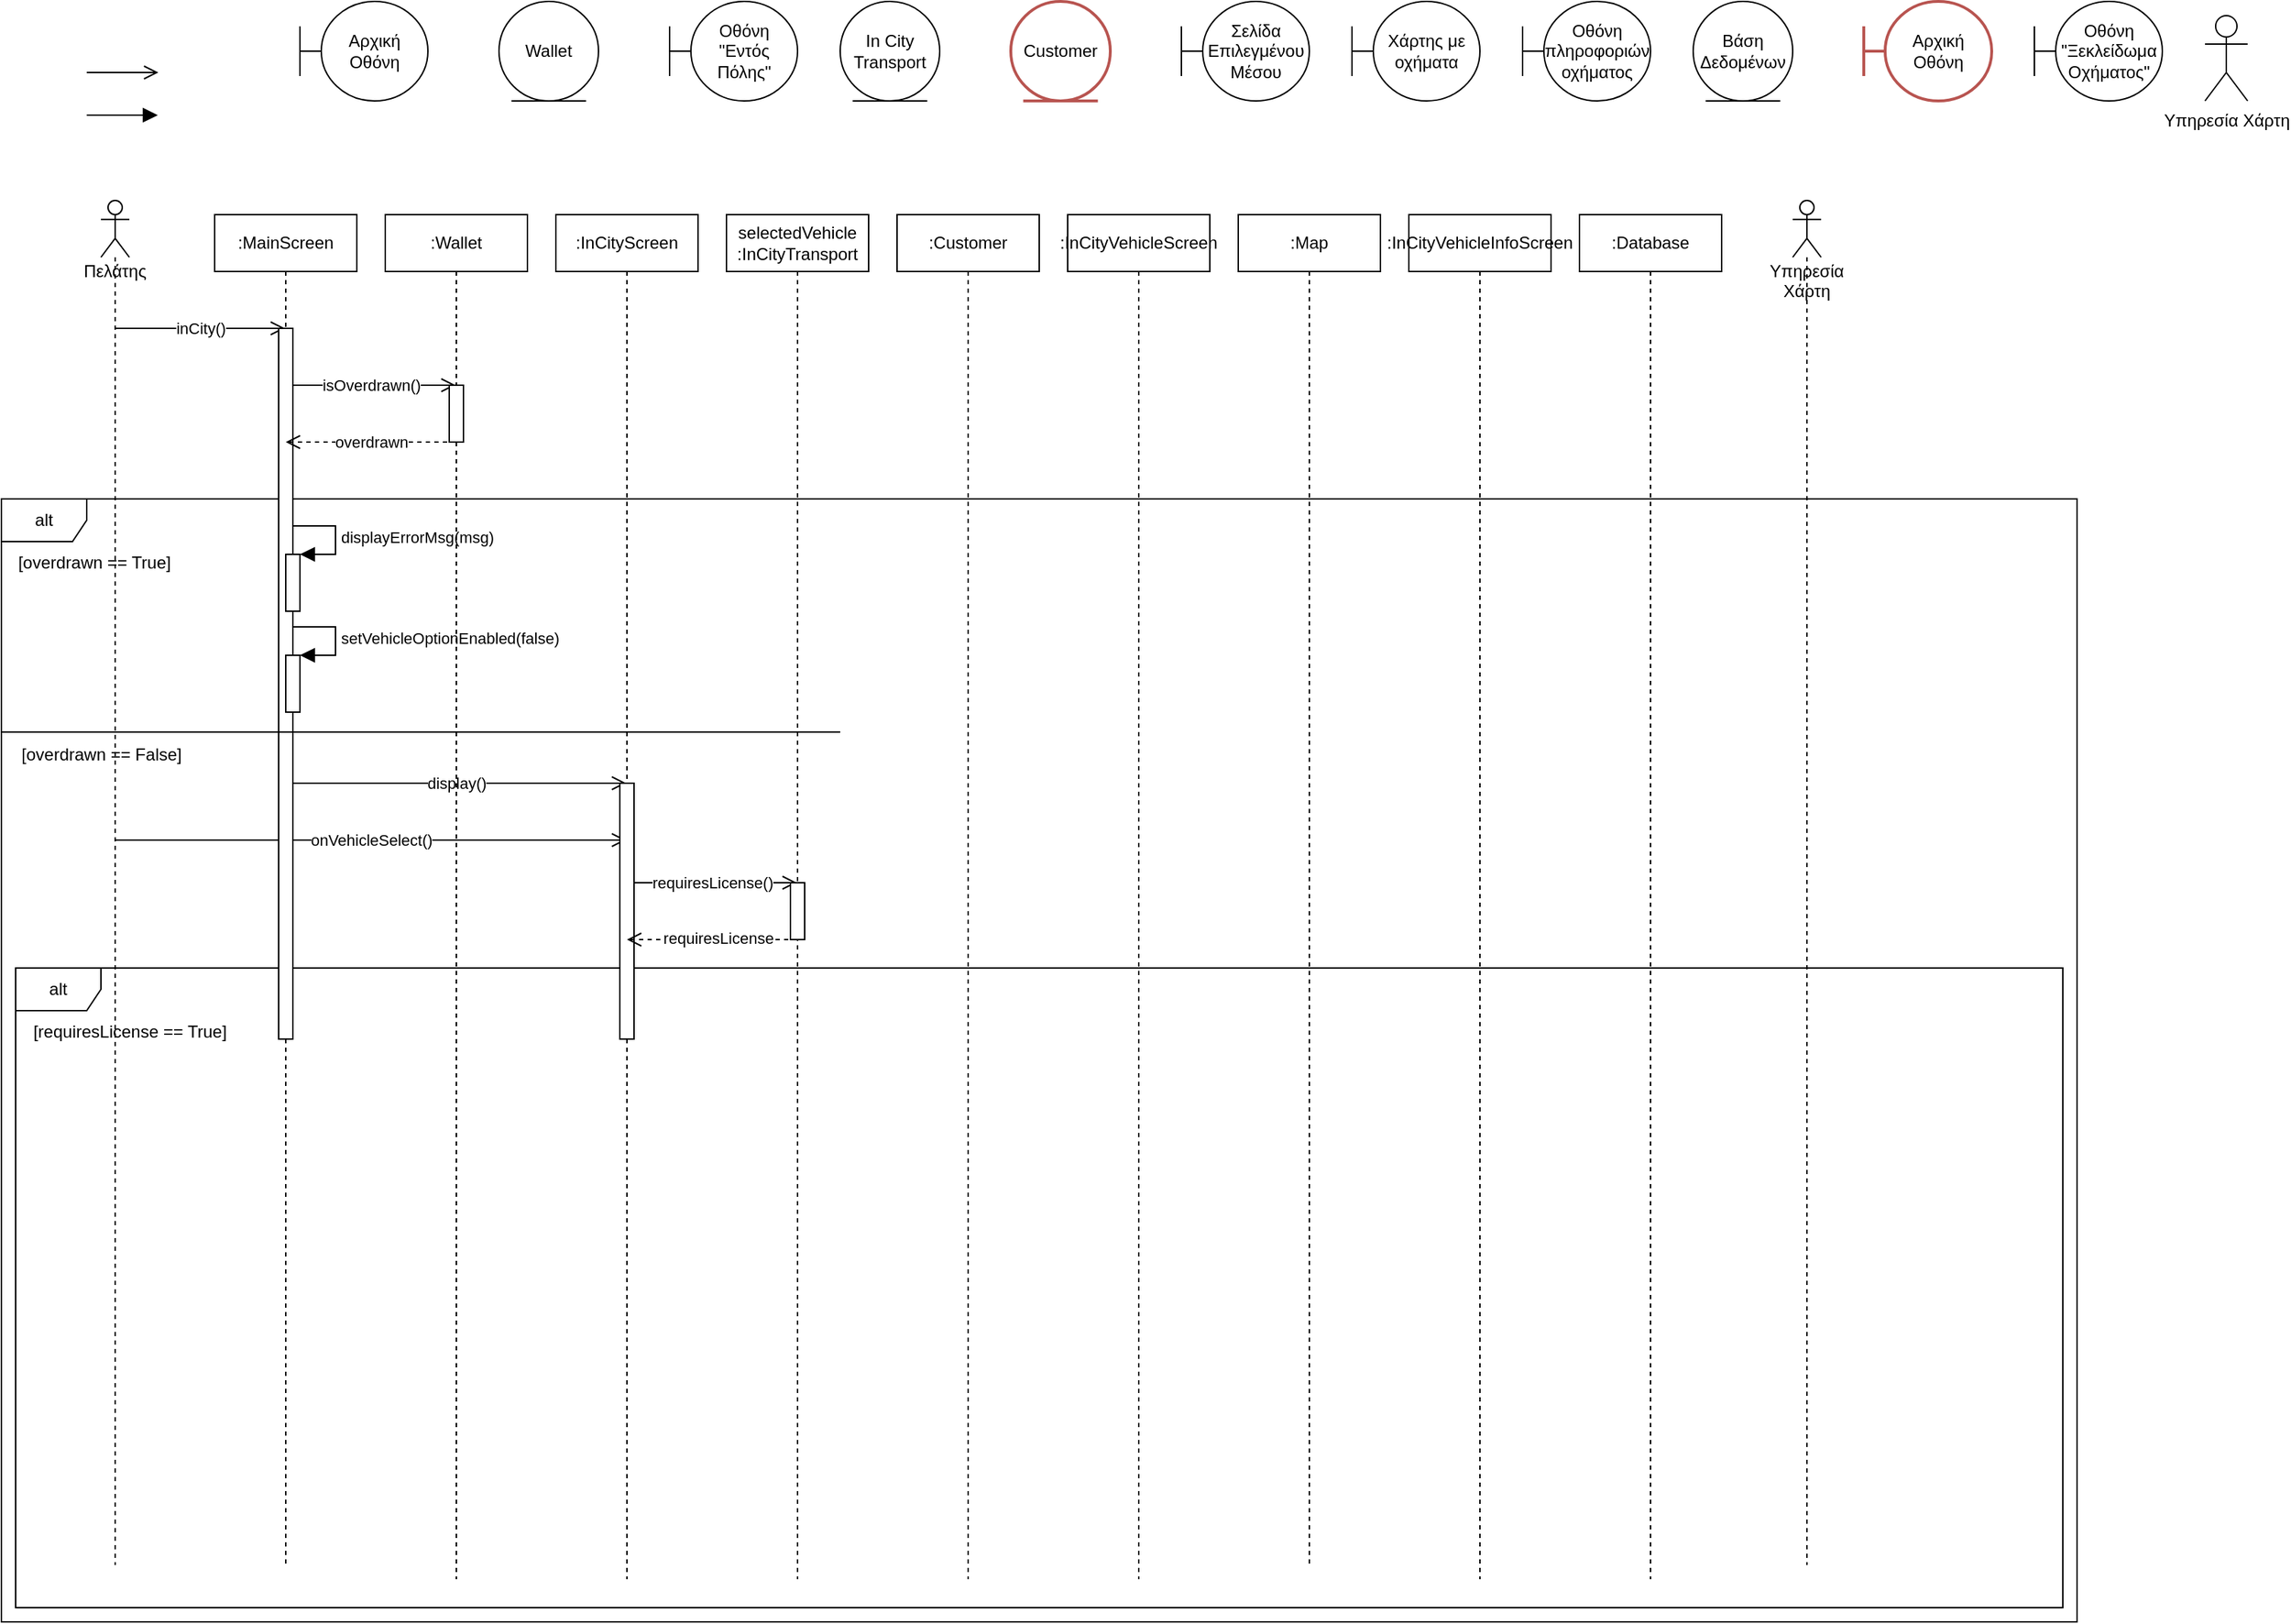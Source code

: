 <mxfile>
    <diagram id="I9YTbGuVgBh3_8I0MJiJ" name="Page-1">
        <mxGraphModel dx="1985" dy="1828" grid="0" gridSize="10" guides="1" tooltips="1" connect="1" arrows="1" fold="1" page="0" pageScale="1" pageWidth="850" pageHeight="1100" math="0" shadow="0">
            <root>
                <mxCell id="0"/>
                <mxCell id="1" parent="0"/>
                <mxCell id="48" value="alt" style="shape=umlFrame;whiteSpace=wrap;html=1;" vertex="1" parent="1">
                    <mxGeometry x="50" y="280" width="1460" height="790" as="geometry"/>
                </mxCell>
                <mxCell id="88" value="alt" style="shape=umlFrame;whiteSpace=wrap;html=1;" vertex="1" parent="1">
                    <mxGeometry x="60" y="610" width="1440" height="450" as="geometry"/>
                </mxCell>
                <mxCell id="40" value="inCity()" style="edgeStyle=none;html=1;endArrow=open;endFill=0;endSize=8;" edge="1" parent="1" source="2" target="16">
                    <mxGeometry relative="1" as="geometry">
                        <Array as="points">
                            <mxPoint x="170" y="160"/>
                        </Array>
                    </mxGeometry>
                </mxCell>
                <mxCell id="82" value="onVehicleSelect()" style="edgeStyle=none;html=1;endArrow=open;endFill=0;endSize=8;" edge="1" parent="1" source="2" target="18">
                    <mxGeometry relative="1" as="geometry">
                        <Array as="points">
                            <mxPoint x="310" y="520"/>
                        </Array>
                    </mxGeometry>
                </mxCell>
                <mxCell id="2" value="Πελάτης" style="shape=umlLifeline;participant=umlActor;perimeter=lifelinePerimeter;whiteSpace=wrap;html=1;container=1;collapsible=0;recursiveResize=0;verticalAlign=top;spacingTop=36;outlineConnect=0;" vertex="1" parent="1">
                    <mxGeometry x="120" y="70" width="20" height="960" as="geometry"/>
                </mxCell>
                <mxCell id="3" value="Αρχική Οθόνη" style="shape=umlBoundary;whiteSpace=wrap;html=1;" vertex="1" parent="1">
                    <mxGeometry x="260" y="-70" width="90" height="70" as="geometry"/>
                </mxCell>
                <mxCell id="4" value="Wallet" style="ellipse;shape=umlEntity;whiteSpace=wrap;html=1;" vertex="1" parent="1">
                    <mxGeometry x="400" y="-70" width="70" height="70" as="geometry"/>
                </mxCell>
                <mxCell id="5" value="Οθόνη &quot;Εντός Πόλης&quot;" style="shape=umlBoundary;whiteSpace=wrap;html=1;" vertex="1" parent="1">
                    <mxGeometry x="520" y="-70" width="90" height="70" as="geometry"/>
                </mxCell>
                <mxCell id="6" value="In City Transport" style="ellipse;shape=umlEntity;whiteSpace=wrap;html=1;fillColor=default;strokeColor=default;strokeWidth=1;" vertex="1" parent="1">
                    <mxGeometry x="640" y="-70" width="70" height="70" as="geometry"/>
                </mxCell>
                <mxCell id="7" value="Customer" style="ellipse;shape=umlEntity;whiteSpace=wrap;html=1;fillColor=none;strokeColor=#b85450;strokeWidth=2;" vertex="1" parent="1">
                    <mxGeometry x="760" y="-70" width="70" height="70" as="geometry"/>
                </mxCell>
                <mxCell id="8" value="Σελίδα Επιλεγμένου Μέσου" style="shape=umlBoundary;whiteSpace=wrap;html=1;" vertex="1" parent="1">
                    <mxGeometry x="880" y="-70" width="90" height="70" as="geometry"/>
                </mxCell>
                <mxCell id="10" value="Αρχική Οθόνη" style="shape=umlBoundary;whiteSpace=wrap;html=1;fillColor=none;strokeColor=#b85450;strokeWidth=2;" vertex="1" parent="1">
                    <mxGeometry x="1360" y="-70" width="90" height="70" as="geometry"/>
                </mxCell>
                <mxCell id="11" value="Υπηρεσία Χάρτη" style="shape=umlActor;verticalLabelPosition=bottom;verticalAlign=top;html=1;" vertex="1" parent="1">
                    <mxGeometry x="1600" y="-60" width="30" height="60" as="geometry"/>
                </mxCell>
                <mxCell id="12" value="Χάρτης με οχήματα" style="shape=umlBoundary;whiteSpace=wrap;html=1;" vertex="1" parent="1">
                    <mxGeometry x="1000" y="-70" width="90" height="70" as="geometry"/>
                </mxCell>
                <mxCell id="13" value="Οθόνη πληροφοριών οχήματος" style="shape=umlBoundary;whiteSpace=wrap;html=1;" vertex="1" parent="1">
                    <mxGeometry x="1120" y="-70" width="90" height="70" as="geometry"/>
                </mxCell>
                <mxCell id="14" value="Βάση Δεδομένων" style="ellipse;shape=umlEntity;whiteSpace=wrap;html=1;" vertex="1" parent="1">
                    <mxGeometry x="1240" y="-70" width="70" height="70" as="geometry"/>
                </mxCell>
                <mxCell id="15" value="Οθόνη &quot;Ξεκλείδωμα Οχήματος&quot;" style="shape=umlBoundary;whiteSpace=wrap;html=1;" vertex="1" parent="1">
                    <mxGeometry x="1480" y="-70" width="90" height="70" as="geometry"/>
                </mxCell>
                <mxCell id="41" value="isOverdrawn()" style="edgeStyle=none;html=1;endArrow=open;endFill=0;endSize=8;" edge="1" parent="1" source="16" target="17">
                    <mxGeometry relative="1" as="geometry">
                        <Array as="points">
                            <mxPoint x="330" y="200"/>
                        </Array>
                    </mxGeometry>
                </mxCell>
                <mxCell id="69" value="display()" style="edgeStyle=none;html=1;endArrow=open;endFill=0;endSize=8;" edge="1" parent="1" source="16" target="18">
                    <mxGeometry relative="1" as="geometry">
                        <Array as="points">
                            <mxPoint x="330" y="480"/>
                        </Array>
                    </mxGeometry>
                </mxCell>
                <mxCell id="16" value=":MainScreen" style="shape=umlLifeline;perimeter=lifelinePerimeter;whiteSpace=wrap;html=1;container=1;collapsible=0;recursiveResize=0;outlineConnect=0;" vertex="1" parent="1">
                    <mxGeometry x="200" y="80" width="100" height="950" as="geometry"/>
                </mxCell>
                <mxCell id="73" value="" style="html=1;points=[];perimeter=orthogonalPerimeter;" vertex="1" parent="16">
                    <mxGeometry x="45" y="80" width="10" height="500" as="geometry"/>
                </mxCell>
                <mxCell id="74" value="" style="html=1;points=[];perimeter=orthogonalPerimeter;" vertex="1" parent="16">
                    <mxGeometry x="50" y="239" width="10" height="40" as="geometry"/>
                </mxCell>
                <mxCell id="75" value="displayErrorMsg(msg)" style="edgeStyle=orthogonalEdgeStyle;html=1;align=left;spacingLeft=2;endArrow=block;rounded=0;entryX=1;entryY=0;endSize=8;" edge="1" target="74" parent="16">
                    <mxGeometry relative="1" as="geometry">
                        <mxPoint x="55" y="219" as="sourcePoint"/>
                        <Array as="points">
                            <mxPoint x="85" y="219"/>
                        </Array>
                    </mxGeometry>
                </mxCell>
                <mxCell id="76" value="" style="html=1;points=[];perimeter=orthogonalPerimeter;" vertex="1" parent="16">
                    <mxGeometry x="50" y="310" width="10" height="40" as="geometry"/>
                </mxCell>
                <mxCell id="77" value="setVehicleOptionEnabled(false)" style="edgeStyle=orthogonalEdgeStyle;html=1;align=left;spacingLeft=2;endArrow=block;rounded=0;entryX=1;entryY=0;endSize=8;" edge="1" target="76" parent="16">
                    <mxGeometry relative="1" as="geometry">
                        <mxPoint x="55" y="290" as="sourcePoint"/>
                        <Array as="points">
                            <mxPoint x="85" y="290"/>
                        </Array>
                    </mxGeometry>
                </mxCell>
                <mxCell id="47" value="overdrawn" style="edgeStyle=none;html=1;dashed=1;endArrow=open;endFill=0;endSize=8;" edge="1" parent="1" source="17">
                    <mxGeometry relative="1" as="geometry">
                        <mxPoint x="250" y="240" as="targetPoint"/>
                        <Array as="points">
                            <mxPoint x="330" y="240"/>
                        </Array>
                    </mxGeometry>
                </mxCell>
                <mxCell id="85" value="requiresLicense()" style="edgeStyle=none;html=1;endArrow=open;endFill=0;endSize=8;" edge="1" parent="1" source="18" target="19">
                    <mxGeometry relative="1" as="geometry">
                        <Array as="points">
                            <mxPoint x="560" y="550"/>
                        </Array>
                    </mxGeometry>
                </mxCell>
                <mxCell id="18" value=":InCityScreen" style="shape=umlLifeline;perimeter=lifelinePerimeter;whiteSpace=wrap;html=1;container=1;collapsible=0;recursiveResize=0;outlineConnect=0;" vertex="1" parent="1">
                    <mxGeometry x="440" y="80" width="100" height="960" as="geometry"/>
                </mxCell>
                <mxCell id="83" value="" style="html=1;points=[];perimeter=orthogonalPerimeter;" vertex="1" parent="18">
                    <mxGeometry x="45" y="400" width="10" height="180" as="geometry"/>
                </mxCell>
                <mxCell id="86" style="edgeStyle=none;html=1;endArrow=open;endFill=0;endSize=8;dashed=1;" edge="1" parent="1" source="19">
                    <mxGeometry relative="1" as="geometry">
                        <mxPoint x="490" y="590" as="targetPoint"/>
                        <Array as="points">
                            <mxPoint x="560" y="590"/>
                        </Array>
                    </mxGeometry>
                </mxCell>
                <mxCell id="87" value="requiresLicense" style="edgeLabel;html=1;align=center;verticalAlign=middle;resizable=0;points=[];" vertex="1" connectable="0" parent="86">
                    <mxGeometry x="-0.074" y="-1" relative="1" as="geometry">
                        <mxPoint as="offset"/>
                    </mxGeometry>
                </mxCell>
                <mxCell id="19" value="selectedVehicle&lt;br&gt;:InCityTransport" style="shape=umlLifeline;perimeter=lifelinePerimeter;whiteSpace=wrap;html=1;container=1;collapsible=0;recursiveResize=0;outlineConnect=0;" vertex="1" parent="1">
                    <mxGeometry x="560" y="80" width="100" height="960" as="geometry"/>
                </mxCell>
                <mxCell id="28" value="" style="html=1;points=[];perimeter=orthogonalPerimeter;" vertex="1" parent="19">
                    <mxGeometry x="45" y="470" width="10" height="40" as="geometry"/>
                </mxCell>
                <mxCell id="20" value=":Customer" style="shape=umlLifeline;perimeter=lifelinePerimeter;whiteSpace=wrap;html=1;container=1;collapsible=0;recursiveResize=0;outlineConnect=0;" vertex="1" parent="1">
                    <mxGeometry x="680" y="80" width="100" height="960" as="geometry"/>
                </mxCell>
                <mxCell id="21" value=":InCityVehicleScreen" style="shape=umlLifeline;perimeter=lifelinePerimeter;whiteSpace=wrap;html=1;container=1;collapsible=0;recursiveResize=0;outlineConnect=0;" vertex="1" parent="1">
                    <mxGeometry x="800" y="80" width="100" height="960" as="geometry"/>
                </mxCell>
                <mxCell id="22" value=":Map" style="shape=umlLifeline;perimeter=lifelinePerimeter;whiteSpace=wrap;html=1;container=1;collapsible=0;recursiveResize=0;outlineConnect=0;" vertex="1" parent="1">
                    <mxGeometry x="920" y="80" width="100" height="950" as="geometry"/>
                </mxCell>
                <mxCell id="23" value=":InCityVehicleInfoScreen" style="shape=umlLifeline;perimeter=lifelinePerimeter;whiteSpace=wrap;html=1;container=1;collapsible=0;recursiveResize=0;outlineConnect=0;" vertex="1" parent="1">
                    <mxGeometry x="1040" y="80" width="100" height="960" as="geometry"/>
                </mxCell>
                <mxCell id="24" value=":Database" style="shape=umlLifeline;perimeter=lifelinePerimeter;whiteSpace=wrap;html=1;container=1;collapsible=0;recursiveResize=0;outlineConnect=0;" vertex="1" parent="1">
                    <mxGeometry x="1160" y="80" width="100" height="960" as="geometry"/>
                </mxCell>
                <mxCell id="26" value="Υπηρεσία Χάρτη" style="shape=umlLifeline;participant=umlActor;perimeter=lifelinePerimeter;whiteSpace=wrap;html=1;container=1;collapsible=0;recursiveResize=0;verticalAlign=top;spacingTop=36;outlineConnect=0;" vertex="1" parent="1">
                    <mxGeometry x="1310" y="70" width="20" height="960" as="geometry"/>
                </mxCell>
                <mxCell id="29" value="" style="html=1;verticalAlign=bottom;endArrow=block;endSize=8;" edge="1" parent="1">
                    <mxGeometry width="80" relative="1" as="geometry">
                        <mxPoint x="110" y="10" as="sourcePoint"/>
                        <mxPoint x="160" y="10" as="targetPoint"/>
                    </mxGeometry>
                </mxCell>
                <mxCell id="34" value="" style="endArrow=open;endFill=1;endSize=8;html=1;" edge="1" parent="1">
                    <mxGeometry width="160" relative="1" as="geometry">
                        <mxPoint x="110.001" y="-20" as="sourcePoint"/>
                        <mxPoint x="160.41" y="-20" as="targetPoint"/>
                    </mxGeometry>
                </mxCell>
                <mxCell id="58" value="[overdrawn == False]" style="text;html=1;align=center;verticalAlign=middle;resizable=0;points=[];autosize=1;strokeColor=none;fillColor=none;" vertex="1" parent="1">
                    <mxGeometry x="50" y="445" width="140" height="30" as="geometry"/>
                </mxCell>
                <mxCell id="59" value="[overdrawn == True]" style="text;html=1;align=center;verticalAlign=middle;resizable=0;points=[];autosize=1;strokeColor=none;fillColor=none;" vertex="1" parent="1">
                    <mxGeometry x="50" y="310" width="130" height="30" as="geometry"/>
                </mxCell>
                <mxCell id="50" value="" style="line;strokeWidth=1;fillColor=none;align=left;verticalAlign=middle;spacingTop=-1;spacingLeft=3;spacingRight=3;rotatable=0;labelPosition=right;points=[];portConstraint=eastwest;strokeColor=inherit;" vertex="1" parent="1">
                    <mxGeometry x="50" y="440" width="590" height="8" as="geometry"/>
                </mxCell>
                <mxCell id="89" value="[requiresLicense == True]" style="text;html=1;align=center;verticalAlign=middle;resizable=0;points=[];autosize=1;strokeColor=none;fillColor=none;" vertex="1" parent="1">
                    <mxGeometry x="60" y="640" width="160" height="30" as="geometry"/>
                </mxCell>
                <mxCell id="17" value=":Wallet" style="shape=umlLifeline;perimeter=lifelinePerimeter;whiteSpace=wrap;html=1;container=1;collapsible=0;recursiveResize=0;outlineConnect=0;" vertex="1" parent="1">
                    <mxGeometry x="320" y="80" width="100" height="960" as="geometry"/>
                </mxCell>
                <mxCell id="42" value="" style="html=1;points=[];perimeter=orthogonalPerimeter;" vertex="1" parent="17">
                    <mxGeometry x="45" y="120" width="10" height="40" as="geometry"/>
                </mxCell>
            </root>
        </mxGraphModel>
    </diagram>
</mxfile>